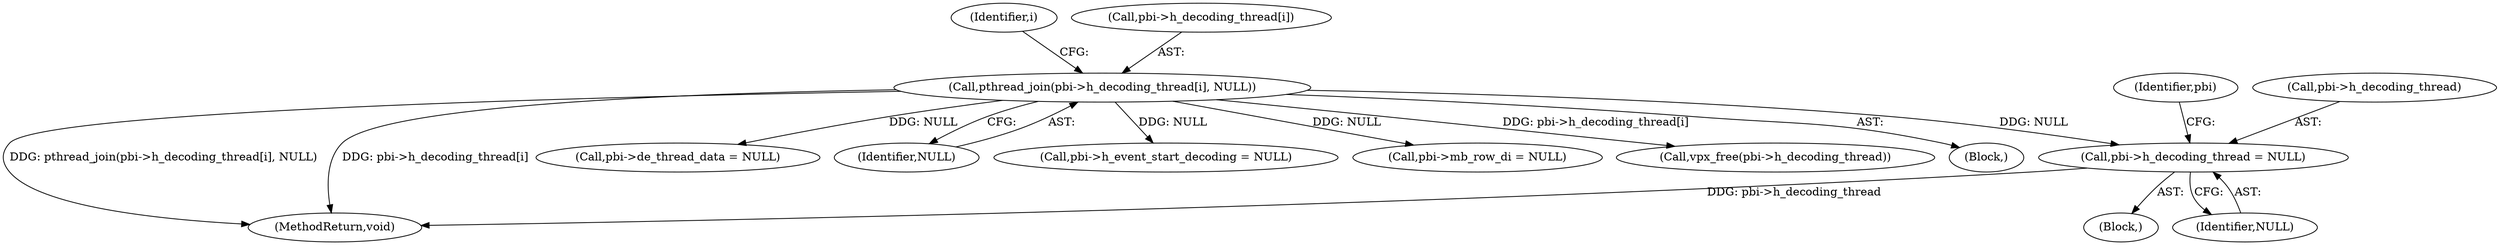 digraph "1_Android_6886e8e0a9db2dbad723dc37a548233e004b33bc_2@pointer" {
"1000170" [label="(Call,pbi->h_decoding_thread = NULL)"];
"1000135" [label="(Call,pthread_join(pbi->h_decoding_thread[i], NULL))"];
"1000127" [label="(Block,)"];
"1000135" [label="(Call,pthread_join(pbi->h_decoding_thread[i], NULL))"];
"1000202" [label="(MethodReturn,void)"];
"1000177" [label="(Identifier,pbi)"];
"1000197" [label="(Call,pbi->de_thread_data = NULL)"];
"1000141" [label="(Identifier,NULL)"];
"1000171" [label="(Call,pbi->h_decoding_thread)"];
"1000179" [label="(Call,pbi->h_event_start_decoding = NULL)"];
"1000188" [label="(Call,pbi->mb_row_di = NULL)"];
"1000166" [label="(Call,vpx_free(pbi->h_decoding_thread))"];
"1000126" [label="(Identifier,i)"];
"1000174" [label="(Identifier,NULL)"];
"1000109" [label="(Block,)"];
"1000136" [label="(Call,pbi->h_decoding_thread[i])"];
"1000170" [label="(Call,pbi->h_decoding_thread = NULL)"];
"1000170" -> "1000109"  [label="AST: "];
"1000170" -> "1000174"  [label="CFG: "];
"1000171" -> "1000170"  [label="AST: "];
"1000174" -> "1000170"  [label="AST: "];
"1000177" -> "1000170"  [label="CFG: "];
"1000170" -> "1000202"  [label="DDG: pbi->h_decoding_thread"];
"1000135" -> "1000170"  [label="DDG: NULL"];
"1000135" -> "1000127"  [label="AST: "];
"1000135" -> "1000141"  [label="CFG: "];
"1000136" -> "1000135"  [label="AST: "];
"1000141" -> "1000135"  [label="AST: "];
"1000126" -> "1000135"  [label="CFG: "];
"1000135" -> "1000202"  [label="DDG: pthread_join(pbi->h_decoding_thread[i], NULL)"];
"1000135" -> "1000202"  [label="DDG: pbi->h_decoding_thread[i]"];
"1000135" -> "1000166"  [label="DDG: pbi->h_decoding_thread[i]"];
"1000135" -> "1000179"  [label="DDG: NULL"];
"1000135" -> "1000188"  [label="DDG: NULL"];
"1000135" -> "1000197"  [label="DDG: NULL"];
}
